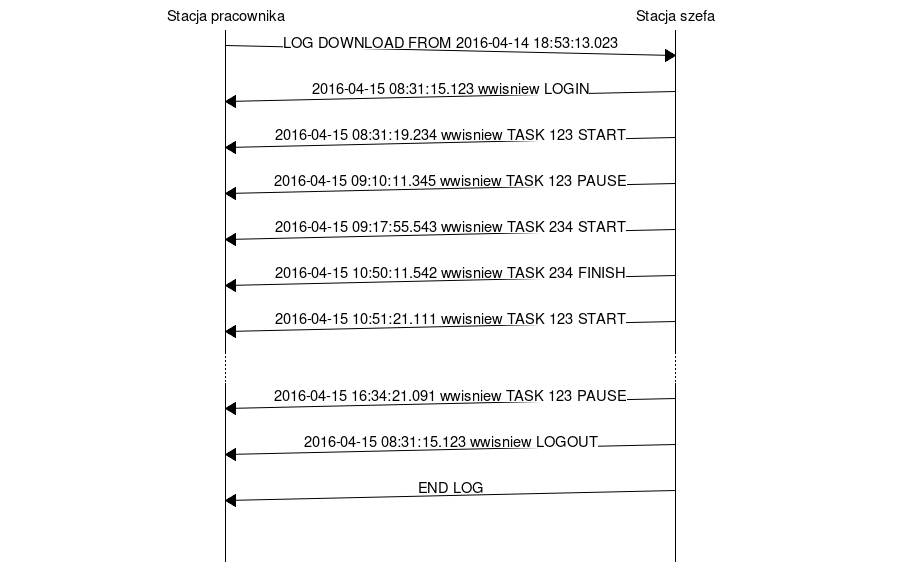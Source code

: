 msc {
    hscale="1.5", arcgradient=10;
    

    a [label="Stacja pracownika"], b [label="Stacja szefa"];

    a => b [label="LOG DOWNLOAD FROM 2016-04-14 18:53:13.023"];
    a <= b [label="2016-04-15 08:31:15.123 wwisniew LOGIN"];
    a <= b [label="2016-04-15 08:31:19.234 wwisniew TASK 123 START"];
    a <= b [label="2016-04-15 09:10:11.345 wwisniew TASK 123 PAUSE"];
    a <= b [label="2016-04-15 09:17:55.543 wwisniew TASK 234 START"];
    a <= b [label="2016-04-15 10:50:11.542 wwisniew TASK 234 FINISH"];
    a <= b [label="2016-04-15 10:51:21.111 wwisniew TASK 123 START"];
    ...;
    a <= b [label="2016-04-15 16:34:21.091 wwisniew TASK 123 PAUSE"];
    a <= b [label="2016-04-15 08:31:15.123 wwisniew LOGOUT"];
    a <= b [label="END LOG"];
    |||;
}